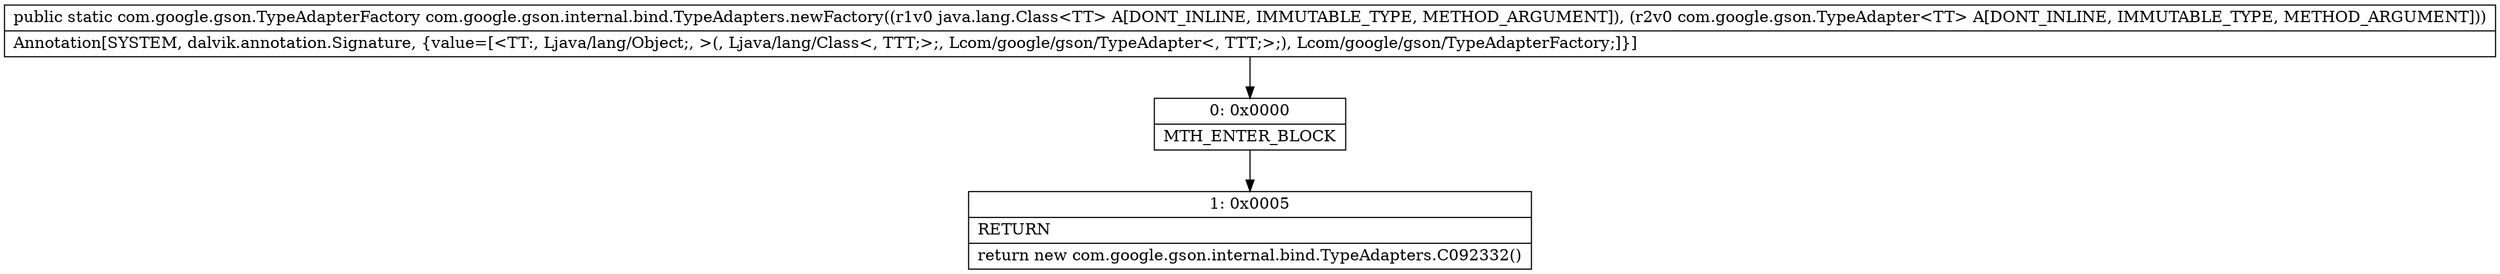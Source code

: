 digraph "CFG forcom.google.gson.internal.bind.TypeAdapters.newFactory(Ljava\/lang\/Class;Lcom\/google\/gson\/TypeAdapter;)Lcom\/google\/gson\/TypeAdapterFactory;" {
Node_0 [shape=record,label="{0\:\ 0x0000|MTH_ENTER_BLOCK\l}"];
Node_1 [shape=record,label="{1\:\ 0x0005|RETURN\l|return new com.google.gson.internal.bind.TypeAdapters.C092332()\l}"];
MethodNode[shape=record,label="{public static com.google.gson.TypeAdapterFactory com.google.gson.internal.bind.TypeAdapters.newFactory((r1v0 java.lang.Class\<TT\> A[DONT_INLINE, IMMUTABLE_TYPE, METHOD_ARGUMENT]), (r2v0 com.google.gson.TypeAdapter\<TT\> A[DONT_INLINE, IMMUTABLE_TYPE, METHOD_ARGUMENT]))  | Annotation[SYSTEM, dalvik.annotation.Signature, \{value=[\<TT:, Ljava\/lang\/Object;, \>(, Ljava\/lang\/Class\<, TTT;\>;, Lcom\/google\/gson\/TypeAdapter\<, TTT;\>;), Lcom\/google\/gson\/TypeAdapterFactory;]\}]\l}"];
MethodNode -> Node_0;
Node_0 -> Node_1;
}


